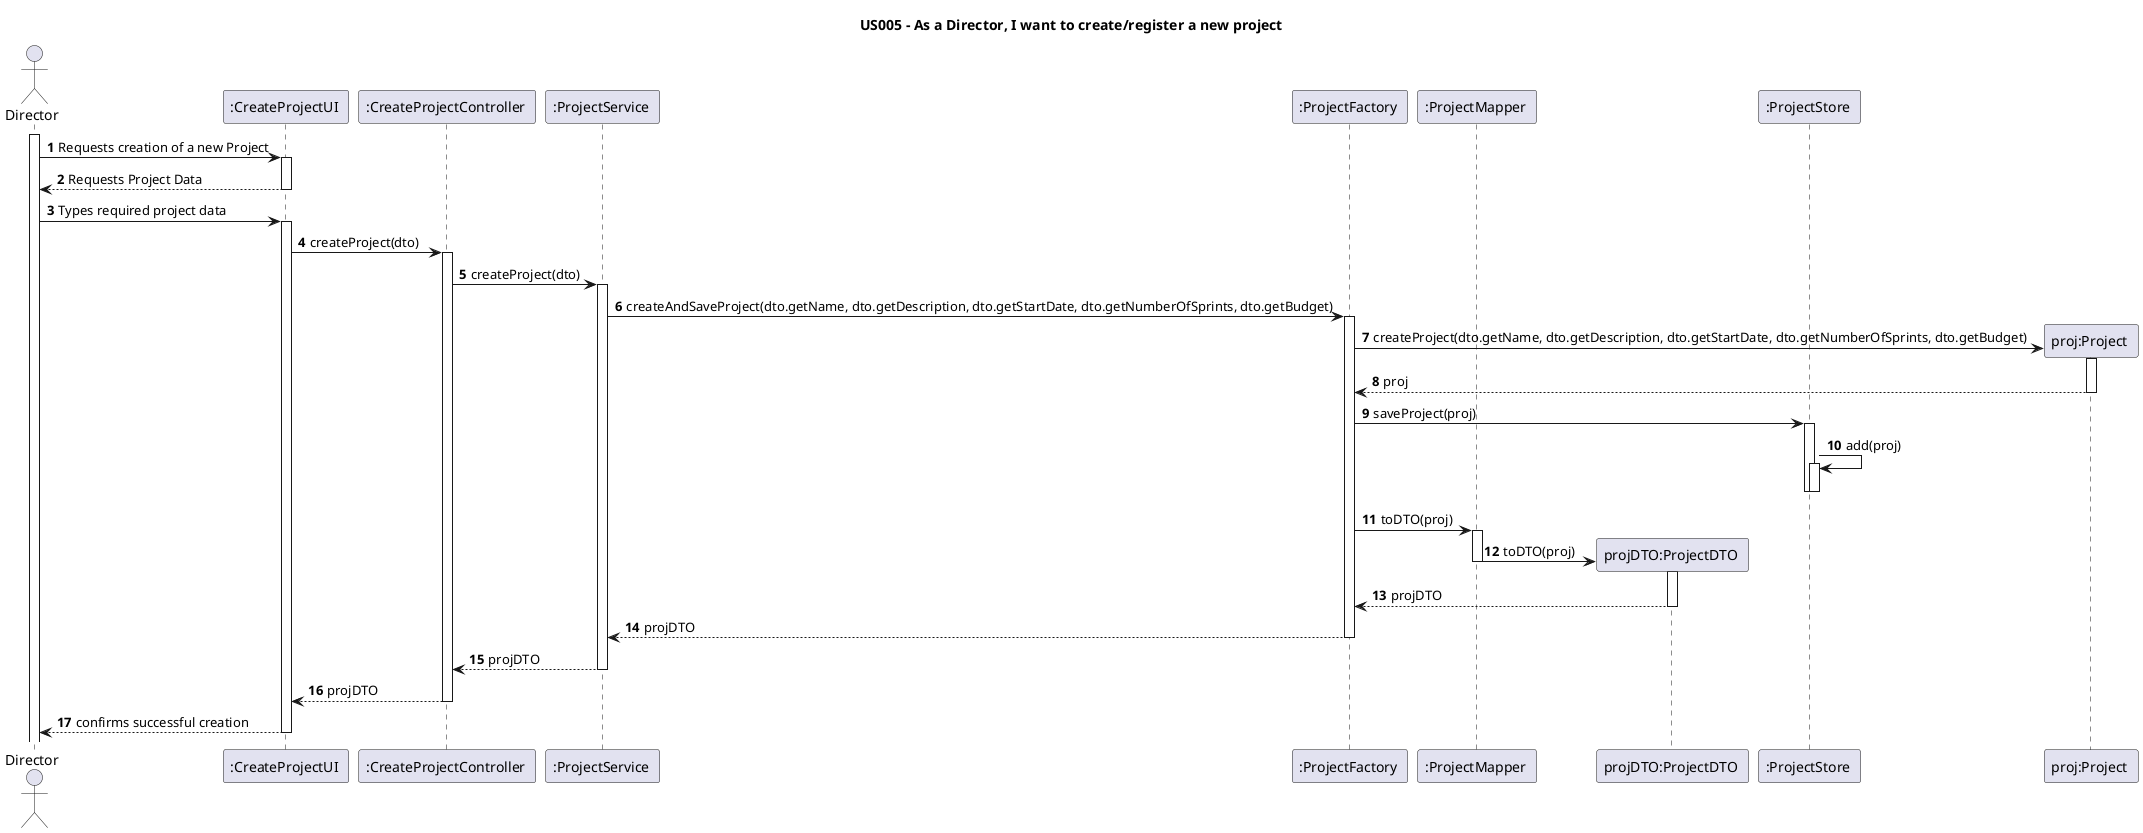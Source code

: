 @startuml
'https://plantuml.com/class-diagram

title US005 - As a Director, I want to create/register a new project

autoactivate on
autonumber

actor "Director" as director

participant ":CreateProjectUI " as ui
participant ":CreateProjectController " as controller
participant ":ProjectService " as service
participant ":ProjectFactory " as factory
participant ":ProjectMapper " as mapper
participant "projDTO:ProjectDTO " as dto
participant ":ProjectStore " as store
participant "proj:Project " as project

activate director
director -> ui: Requests creation of a new Project
ui --> director: Requests Project Data

director -> ui: Types required project data
ui -> controller: createProject(dto)

controller -> service: createProject(dto)
service -> factory: createAndSaveProject(dto.getName, dto.getDescription, dto.getStartDate, dto.getNumberOfSprints, dto.getBudget)

factory -> project**: createProject(dto.getName, dto.getDescription, dto.getStartDate, dto.getNumberOfSprints, dto.getBudget)
activate project

project --> factory: proj

factory -> store: saveProject(proj)
store -> store: add(proj)
deactivate store
deactivate store

factory -> mapper: toDTO(proj)

mapper -> dto**: toDTO(proj)
activate dto
deactivate mapper

dto --> factory: projDTO

factory --> service: projDTO

service --> controller: projDTO

controller --> ui: projDTO

ui --> director: confirms successful creation

@enduml

